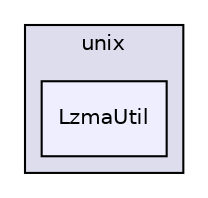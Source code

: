digraph "source/ZipLib/extlibs/lzma/unix/LzmaUtil" {
  compound=true
  node [ fontsize="10", fontname="Helvetica"];
  edge [ labelfontsize="10", labelfontname="Helvetica"];
  subgraph clusterdir_d12f0859e02a2a8673c2948d6487b068 {
    graph [ bgcolor="#ddddee", pencolor="black", label="unix" fontname="Helvetica", fontsize="10", URL="dir_d12f0859e02a2a8673c2948d6487b068.html"]
  dir_3b208a43097bcce7c02cba9fd9f7d3e4 [shape=box, label="LzmaUtil", style="filled", fillcolor="#eeeeff", pencolor="black", URL="dir_3b208a43097bcce7c02cba9fd9f7d3e4.html"];
  }
}
